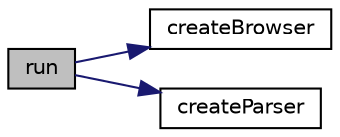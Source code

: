 digraph "run"
{
  edge [fontname="Helvetica",fontsize="10",labelfontname="Helvetica",labelfontsize="10"];
  node [fontname="Helvetica",fontsize="10",shape=record];
  rankdir="LR";
  Node1 [label="run",height=0.2,width=0.4,color="black", fillcolor="grey75", style="filled" fontcolor="black"];
  Node1 -> Node2 [color="midnightblue",fontsize="10",style="solid",fontname="Helvetica"];
  Node2 [label="createBrowser",height=0.2,width=0.4,color="black", fillcolor="white", style="filled",URL="$class_remote_test_case.html#a7c36a2a972222cbb115db323a952dbc8"];
  Node1 -> Node3 [color="midnightblue",fontsize="10",style="solid",fontname="Helvetica"];
  Node3 [label="createParser",height=0.2,width=0.4,color="black", fillcolor="white", style="filled",URL="$class_remote_test_case.html#ab65f17f344dc2e4c8a76b7a626368d26"];
}
